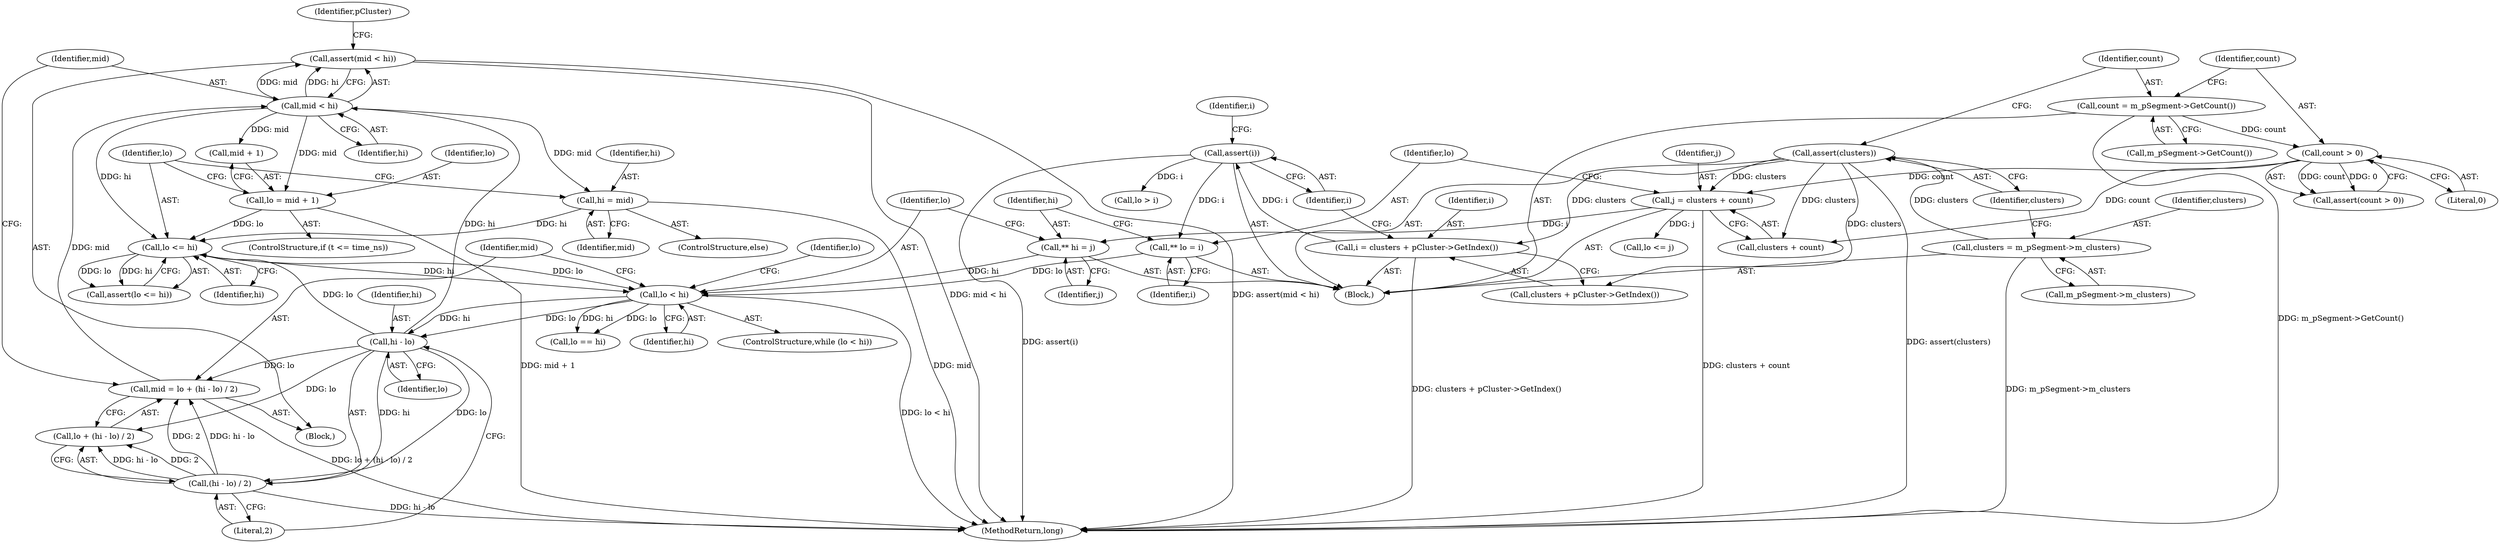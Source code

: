 digraph "0_Android_04839626ed859623901ebd3a5fd483982186b59d_198@API" {
"1000199" [label="(Call,assert(mid < hi))"];
"1000200" [label="(Call,mid < hi)"];
"1000190" [label="(Call,mid = lo + (hi - lo) / 2)"];
"1000195" [label="(Call,hi - lo)"];
"1000186" [label="(Call,lo < hi)"];
"1000178" [label="(Call,** lo = i)"];
"1000161" [label="(Call,assert(i))"];
"1000156" [label="(Call,i = clusters + pCluster->GetIndex())"];
"1000146" [label="(Call,assert(clusters))"];
"1000141" [label="(Call,clusters = m_pSegment->m_clusters)"];
"1000231" [label="(Call,lo <= hi)"];
"1000221" [label="(Call,lo = mid + 1)"];
"1000227" [label="(Call,hi = mid)"];
"1000182" [label="(Call,** hi = j)"];
"1000172" [label="(Call,j = clusters + count)"];
"1000153" [label="(Call,count > 0)"];
"1000149" [label="(Call,count = m_pSegment->GetCount())"];
"1000194" [label="(Call,(hi - lo) / 2)"];
"1000158" [label="(Call,clusters + pCluster->GetIndex())"];
"1000221" [label="(Call,lo = mid + 1)"];
"1000192" [label="(Call,lo + (hi - lo) / 2)"];
"1000198" [label="(Literal,2)"];
"1000185" [label="(ControlStructure,while (lo < hi))"];
"1000183" [label="(Identifier,hi)"];
"1000199" [label="(Call,assert(mid < hi))"];
"1000172" [label="(Call,j = clusters + count)"];
"1000187" [label="(Identifier,lo)"];
"1000174" [label="(Call,clusters + count)"];
"1000227" [label="(Call,hi = mid)"];
"1000194" [label="(Call,(hi - lo) / 2)"];
"1000106" [label="(Block,)"];
"1000190" [label="(Call,mid = lo + (hi - lo) / 2)"];
"1000178" [label="(Call,** lo = i)"];
"1000200" [label="(Call,mid < hi)"];
"1000146" [label="(Call,assert(clusters))"];
"1000150" [label="(Identifier,count)"];
"1000197" [label="(Identifier,lo)"];
"1000147" [label="(Identifier,clusters)"];
"1000182" [label="(Call,** hi = j)"];
"1000179" [label="(Identifier,lo)"];
"1000142" [label="(Identifier,clusters)"];
"1000156" [label="(Call,i = clusters + pCluster->GetIndex())"];
"1000226" [label="(ControlStructure,else)"];
"1000222" [label="(Identifier,lo)"];
"1000141" [label="(Call,clusters = m_pSegment->m_clusters)"];
"1000143" [label="(Call,m_pSegment->m_clusters)"];
"1000149" [label="(Call,count = m_pSegment->GetCount())"];
"1000235" [label="(Call,lo == hi)"];
"1000195" [label="(Call,hi - lo)"];
"1000188" [label="(Identifier,hi)"];
"1000155" [label="(Literal,0)"];
"1000162" [label="(Identifier,i)"];
"1000191" [label="(Identifier,mid)"];
"1000231" [label="(Call,lo <= hi)"];
"1000151" [label="(Call,m_pSegment->GetCount())"];
"1000233" [label="(Identifier,hi)"];
"1000202" [label="(Identifier,hi)"];
"1000201" [label="(Identifier,mid)"];
"1000239" [label="(Call,lo > i)"];
"1000223" [label="(Call,mid + 1)"];
"1000230" [label="(Call,assert(lo <= hi))"];
"1000189" [label="(Block,)"];
"1000152" [label="(Call,assert(count > 0))"];
"1000229" [label="(Identifier,mid)"];
"1000153" [label="(Call,count > 0)"];
"1000173" [label="(Identifier,j)"];
"1000161" [label="(Call,assert(i))"];
"1000186" [label="(Call,lo < hi)"];
"1000166" [label="(Identifier,i)"];
"1000217" [label="(ControlStructure,if (t <= time_ns))"];
"1000157" [label="(Identifier,i)"];
"1000305" [label="(MethodReturn,long)"];
"1000180" [label="(Identifier,i)"];
"1000232" [label="(Identifier,lo)"];
"1000196" [label="(Identifier,hi)"];
"1000236" [label="(Identifier,lo)"];
"1000204" [label="(Identifier,pCluster)"];
"1000154" [label="(Identifier,count)"];
"1000243" [label="(Call,lo <= j)"];
"1000228" [label="(Identifier,hi)"];
"1000184" [label="(Identifier,j)"];
"1000199" -> "1000189"  [label="AST: "];
"1000199" -> "1000200"  [label="CFG: "];
"1000200" -> "1000199"  [label="AST: "];
"1000204" -> "1000199"  [label="CFG: "];
"1000199" -> "1000305"  [label="DDG: mid < hi"];
"1000199" -> "1000305"  [label="DDG: assert(mid < hi)"];
"1000200" -> "1000199"  [label="DDG: mid"];
"1000200" -> "1000199"  [label="DDG: hi"];
"1000200" -> "1000202"  [label="CFG: "];
"1000201" -> "1000200"  [label="AST: "];
"1000202" -> "1000200"  [label="AST: "];
"1000190" -> "1000200"  [label="DDG: mid"];
"1000195" -> "1000200"  [label="DDG: hi"];
"1000200" -> "1000221"  [label="DDG: mid"];
"1000200" -> "1000223"  [label="DDG: mid"];
"1000200" -> "1000227"  [label="DDG: mid"];
"1000200" -> "1000231"  [label="DDG: hi"];
"1000190" -> "1000189"  [label="AST: "];
"1000190" -> "1000192"  [label="CFG: "];
"1000191" -> "1000190"  [label="AST: "];
"1000192" -> "1000190"  [label="AST: "];
"1000201" -> "1000190"  [label="CFG: "];
"1000190" -> "1000305"  [label="DDG: lo + (hi - lo) / 2"];
"1000195" -> "1000190"  [label="DDG: lo"];
"1000194" -> "1000190"  [label="DDG: hi - lo"];
"1000194" -> "1000190"  [label="DDG: 2"];
"1000195" -> "1000194"  [label="AST: "];
"1000195" -> "1000197"  [label="CFG: "];
"1000196" -> "1000195"  [label="AST: "];
"1000197" -> "1000195"  [label="AST: "];
"1000198" -> "1000195"  [label="CFG: "];
"1000195" -> "1000192"  [label="DDG: lo"];
"1000195" -> "1000194"  [label="DDG: hi"];
"1000195" -> "1000194"  [label="DDG: lo"];
"1000186" -> "1000195"  [label="DDG: hi"];
"1000186" -> "1000195"  [label="DDG: lo"];
"1000195" -> "1000231"  [label="DDG: lo"];
"1000186" -> "1000185"  [label="AST: "];
"1000186" -> "1000188"  [label="CFG: "];
"1000187" -> "1000186"  [label="AST: "];
"1000188" -> "1000186"  [label="AST: "];
"1000191" -> "1000186"  [label="CFG: "];
"1000236" -> "1000186"  [label="CFG: "];
"1000186" -> "1000305"  [label="DDG: lo < hi"];
"1000178" -> "1000186"  [label="DDG: lo"];
"1000231" -> "1000186"  [label="DDG: lo"];
"1000231" -> "1000186"  [label="DDG: hi"];
"1000182" -> "1000186"  [label="DDG: hi"];
"1000186" -> "1000235"  [label="DDG: lo"];
"1000186" -> "1000235"  [label="DDG: hi"];
"1000178" -> "1000106"  [label="AST: "];
"1000178" -> "1000180"  [label="CFG: "];
"1000179" -> "1000178"  [label="AST: "];
"1000180" -> "1000178"  [label="AST: "];
"1000183" -> "1000178"  [label="CFG: "];
"1000161" -> "1000178"  [label="DDG: i"];
"1000161" -> "1000106"  [label="AST: "];
"1000161" -> "1000162"  [label="CFG: "];
"1000162" -> "1000161"  [label="AST: "];
"1000166" -> "1000161"  [label="CFG: "];
"1000161" -> "1000305"  [label="DDG: assert(i)"];
"1000156" -> "1000161"  [label="DDG: i"];
"1000161" -> "1000239"  [label="DDG: i"];
"1000156" -> "1000106"  [label="AST: "];
"1000156" -> "1000158"  [label="CFG: "];
"1000157" -> "1000156"  [label="AST: "];
"1000158" -> "1000156"  [label="AST: "];
"1000162" -> "1000156"  [label="CFG: "];
"1000156" -> "1000305"  [label="DDG: clusters + pCluster->GetIndex()"];
"1000146" -> "1000156"  [label="DDG: clusters"];
"1000146" -> "1000106"  [label="AST: "];
"1000146" -> "1000147"  [label="CFG: "];
"1000147" -> "1000146"  [label="AST: "];
"1000150" -> "1000146"  [label="CFG: "];
"1000146" -> "1000305"  [label="DDG: assert(clusters)"];
"1000141" -> "1000146"  [label="DDG: clusters"];
"1000146" -> "1000158"  [label="DDG: clusters"];
"1000146" -> "1000172"  [label="DDG: clusters"];
"1000146" -> "1000174"  [label="DDG: clusters"];
"1000141" -> "1000106"  [label="AST: "];
"1000141" -> "1000143"  [label="CFG: "];
"1000142" -> "1000141"  [label="AST: "];
"1000143" -> "1000141"  [label="AST: "];
"1000147" -> "1000141"  [label="CFG: "];
"1000141" -> "1000305"  [label="DDG: m_pSegment->m_clusters"];
"1000231" -> "1000230"  [label="AST: "];
"1000231" -> "1000233"  [label="CFG: "];
"1000232" -> "1000231"  [label="AST: "];
"1000233" -> "1000231"  [label="AST: "];
"1000230" -> "1000231"  [label="CFG: "];
"1000231" -> "1000230"  [label="DDG: lo"];
"1000231" -> "1000230"  [label="DDG: hi"];
"1000221" -> "1000231"  [label="DDG: lo"];
"1000227" -> "1000231"  [label="DDG: hi"];
"1000221" -> "1000217"  [label="AST: "];
"1000221" -> "1000223"  [label="CFG: "];
"1000222" -> "1000221"  [label="AST: "];
"1000223" -> "1000221"  [label="AST: "];
"1000232" -> "1000221"  [label="CFG: "];
"1000221" -> "1000305"  [label="DDG: mid + 1"];
"1000227" -> "1000226"  [label="AST: "];
"1000227" -> "1000229"  [label="CFG: "];
"1000228" -> "1000227"  [label="AST: "];
"1000229" -> "1000227"  [label="AST: "];
"1000232" -> "1000227"  [label="CFG: "];
"1000227" -> "1000305"  [label="DDG: mid"];
"1000182" -> "1000106"  [label="AST: "];
"1000182" -> "1000184"  [label="CFG: "];
"1000183" -> "1000182"  [label="AST: "];
"1000184" -> "1000182"  [label="AST: "];
"1000187" -> "1000182"  [label="CFG: "];
"1000172" -> "1000182"  [label="DDG: j"];
"1000172" -> "1000106"  [label="AST: "];
"1000172" -> "1000174"  [label="CFG: "];
"1000173" -> "1000172"  [label="AST: "];
"1000174" -> "1000172"  [label="AST: "];
"1000179" -> "1000172"  [label="CFG: "];
"1000172" -> "1000305"  [label="DDG: clusters + count"];
"1000153" -> "1000172"  [label="DDG: count"];
"1000172" -> "1000243"  [label="DDG: j"];
"1000153" -> "1000152"  [label="AST: "];
"1000153" -> "1000155"  [label="CFG: "];
"1000154" -> "1000153"  [label="AST: "];
"1000155" -> "1000153"  [label="AST: "];
"1000152" -> "1000153"  [label="CFG: "];
"1000153" -> "1000152"  [label="DDG: count"];
"1000153" -> "1000152"  [label="DDG: 0"];
"1000149" -> "1000153"  [label="DDG: count"];
"1000153" -> "1000174"  [label="DDG: count"];
"1000149" -> "1000106"  [label="AST: "];
"1000149" -> "1000151"  [label="CFG: "];
"1000150" -> "1000149"  [label="AST: "];
"1000151" -> "1000149"  [label="AST: "];
"1000154" -> "1000149"  [label="CFG: "];
"1000149" -> "1000305"  [label="DDG: m_pSegment->GetCount()"];
"1000194" -> "1000192"  [label="AST: "];
"1000194" -> "1000198"  [label="CFG: "];
"1000198" -> "1000194"  [label="AST: "];
"1000192" -> "1000194"  [label="CFG: "];
"1000194" -> "1000305"  [label="DDG: hi - lo"];
"1000194" -> "1000192"  [label="DDG: hi - lo"];
"1000194" -> "1000192"  [label="DDG: 2"];
}
